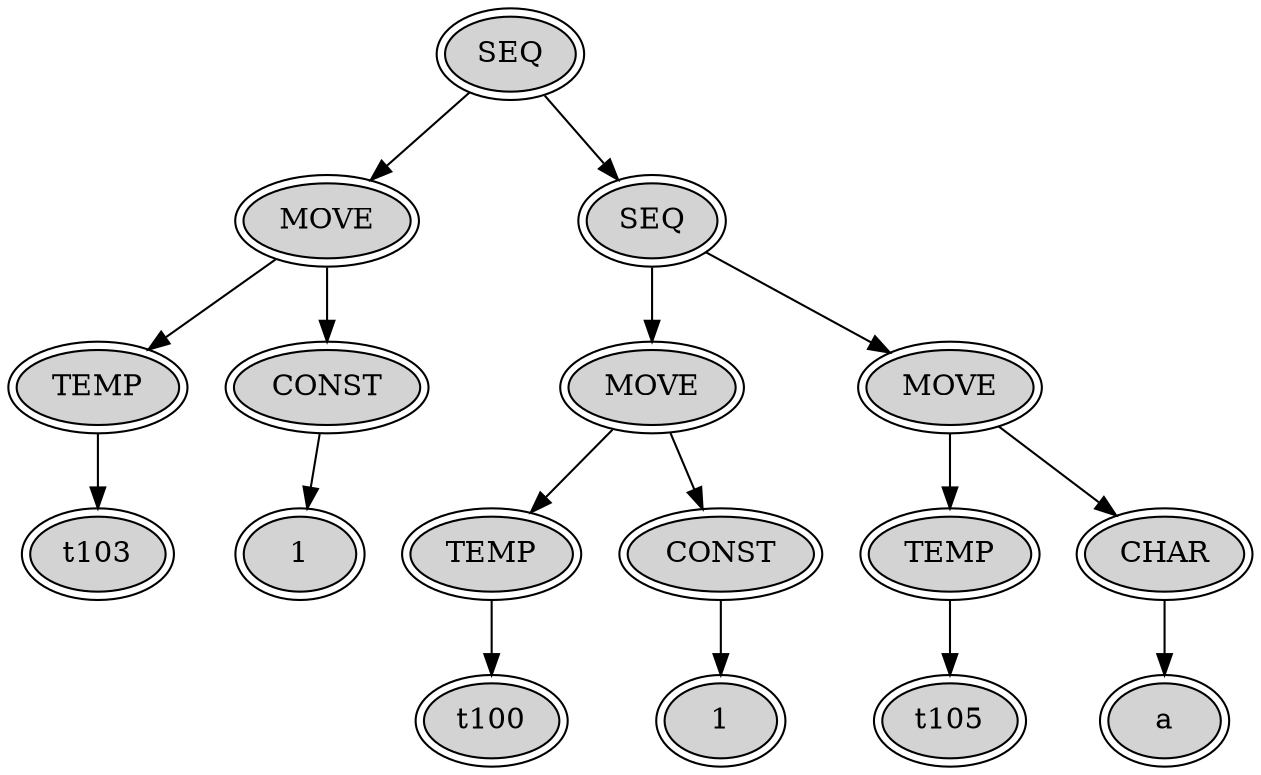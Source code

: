 digraph g {
node[peripheries=2, style=filled;]
node1->node2->node3->node4;
node3[label="TEMP"];
node4[label="t103"];
node2->node5->node6;
node5[label="CONST"];
node6[label="1"];
node2[label="MOVE"];
node1->node7->node8->node9->node10;
node9[label="TEMP"];
node10[label="t100"];
node8->node11->node12;
node11[label="CONST"];
node12[label="1"];
node8[label="MOVE"];
node7->node13->node14->node15;
node14[label="TEMP"];
node15[label="t105"];
node13->node16->node17;
node16[label="CHAR"];
node17[label="a"];
node13[label="MOVE"];
node7[label="SEQ"];
node1[label="SEQ"];
}